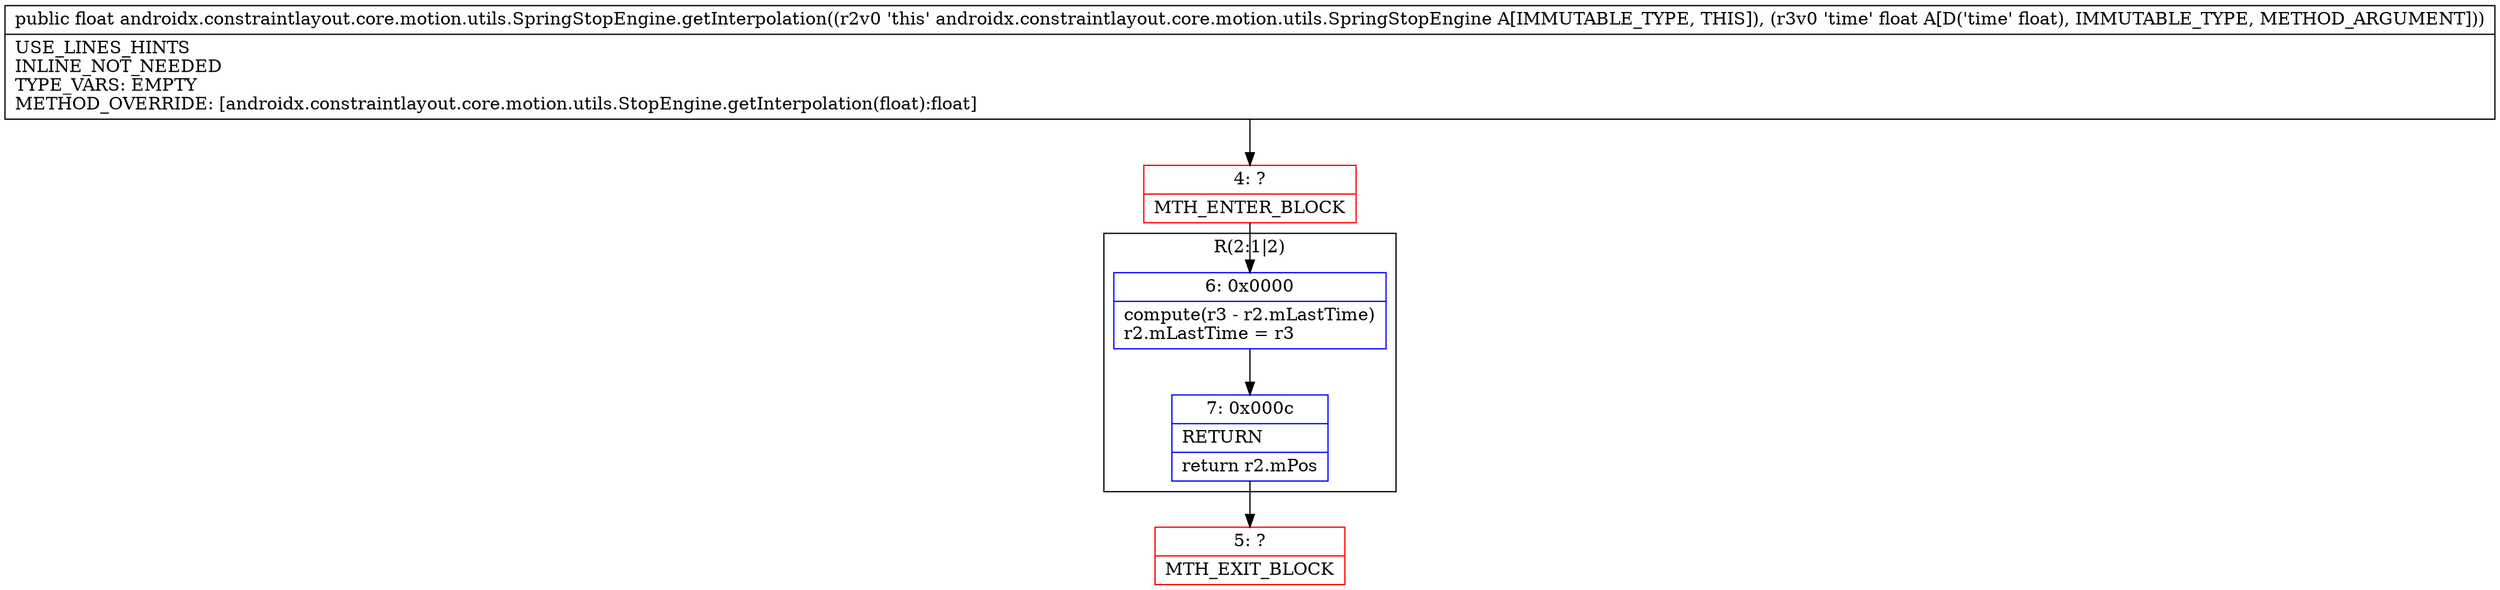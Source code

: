 digraph "CFG forandroidx.constraintlayout.core.motion.utils.SpringStopEngine.getInterpolation(F)F" {
subgraph cluster_Region_1493765449 {
label = "R(2:1|2)";
node [shape=record,color=blue];
Node_6 [shape=record,label="{6\:\ 0x0000|compute(r3 \- r2.mLastTime)\lr2.mLastTime = r3\l}"];
Node_7 [shape=record,label="{7\:\ 0x000c|RETURN\l|return r2.mPos\l}"];
}
Node_4 [shape=record,color=red,label="{4\:\ ?|MTH_ENTER_BLOCK\l}"];
Node_5 [shape=record,color=red,label="{5\:\ ?|MTH_EXIT_BLOCK\l}"];
MethodNode[shape=record,label="{public float androidx.constraintlayout.core.motion.utils.SpringStopEngine.getInterpolation((r2v0 'this' androidx.constraintlayout.core.motion.utils.SpringStopEngine A[IMMUTABLE_TYPE, THIS]), (r3v0 'time' float A[D('time' float), IMMUTABLE_TYPE, METHOD_ARGUMENT]))  | USE_LINES_HINTS\lINLINE_NOT_NEEDED\lTYPE_VARS: EMPTY\lMETHOD_OVERRIDE: [androidx.constraintlayout.core.motion.utils.StopEngine.getInterpolation(float):float]\l}"];
MethodNode -> Node_4;Node_6 -> Node_7;
Node_7 -> Node_5;
Node_4 -> Node_6;
}

